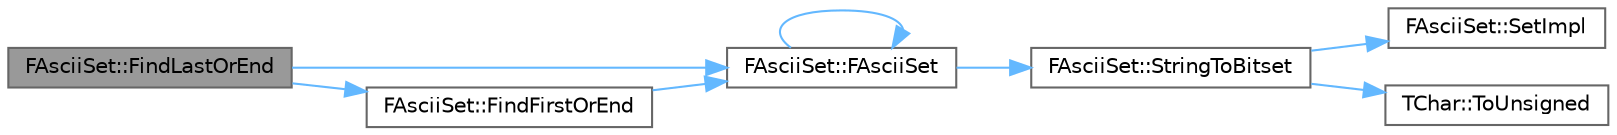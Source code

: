 digraph "FAsciiSet::FindLastOrEnd"
{
 // INTERACTIVE_SVG=YES
 // LATEX_PDF_SIZE
  bgcolor="transparent";
  edge [fontname=Helvetica,fontsize=10,labelfontname=Helvetica,labelfontsize=10];
  node [fontname=Helvetica,fontsize=10,shape=box,height=0.2,width=0.4];
  rankdir="LR";
  Node1 [id="Node000001",label="FAsciiSet::FindLastOrEnd",height=0.2,width=0.4,color="gray40", fillcolor="grey60", style="filled", fontcolor="black",tooltip="Find last character of string inside set or end pointer."];
  Node1 -> Node2 [id="edge1_Node000001_Node000002",color="steelblue1",style="solid",tooltip=" "];
  Node2 [id="Node000002",label="FAsciiSet::FAsciiSet",height=0.2,width=0.4,color="grey40", fillcolor="white", style="filled",URL="$d4/d0e/classFAsciiSet.html#a7b7d908591ae47262a153985cda8abfa",tooltip=" "];
  Node2 -> Node2 [id="edge2_Node000002_Node000002",color="steelblue1",style="solid",tooltip=" "];
  Node2 -> Node3 [id="edge3_Node000002_Node000003",color="steelblue1",style="solid",tooltip=" "];
  Node3 [id="Node000003",label="FAsciiSet::StringToBitset",height=0.2,width=0.4,color="grey40", fillcolor="white", style="filled",URL="$d4/d0e/classFAsciiSet.html#acff49003da8d1a2b67ad3228a356511f",tooltip=" "];
  Node3 -> Node4 [id="edge4_Node000003_Node000004",color="steelblue1",style="solid",tooltip=" "];
  Node4 [id="Node000004",label="FAsciiSet::SetImpl",height=0.2,width=0.4,color="grey40", fillcolor="white", style="filled",URL="$d4/d0e/classFAsciiSet.html#a9465a84c52c088ab71aa3bb6f43641a8",tooltip=" "];
  Node3 -> Node5 [id="edge5_Node000003_Node000005",color="steelblue1",style="solid",tooltip=" "];
  Node5 [id="Node000005",label="TChar::ToUnsigned",height=0.2,width=0.4,color="grey40", fillcolor="white", style="filled",URL="$d2/d80/structTChar.html#ac7400bf8226f7d18dbdd9ae1c745be24",tooltip="Avoid sign extension problems with signed characters smaller than int."];
  Node1 -> Node6 [id="edge6_Node000001_Node000006",color="steelblue1",style="solid",tooltip=" "];
  Node6 [id="Node000006",label="FAsciiSet::FindFirstOrEnd",height=0.2,width=0.4,color="grey40", fillcolor="white", style="filled",URL="$d4/d0e/classFAsciiSet.html#aba7346c873282b89e34b971b9ab52a93",tooltip="Find first character of string inside set or end pointer."];
  Node6 -> Node2 [id="edge7_Node000006_Node000002",color="steelblue1",style="solid",tooltip=" "];
}
